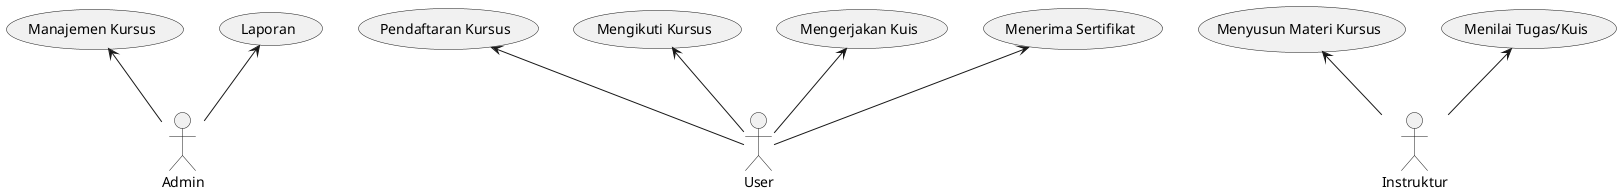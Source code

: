 @startuml usecase

actor Admin
actor User
actor Instruktur

(Manajemen Kursus) <-- Admin
(Laporan) <-- Admin

(Pendaftaran Kursus) <-- User
(Mengikuti Kursus) <-- User
(Mengerjakan Kuis) <-- User
(Menerima Sertifikat) <-- User

(Menyusun Materi Kursus) <-- Instruktur
(Menilai Tugas/Kuis) <-- Instruktur

@enduml
